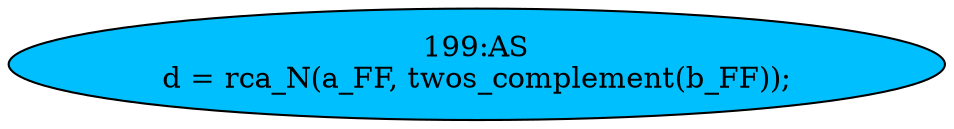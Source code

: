 strict digraph "" {
	node [label="\N"];
	"199:AS"	 [ast="<pyverilog.vparser.ast.Assign object at 0x7f9442a1af10>",
		def_var="['d']",
		fillcolor=deepskyblue,
		label="199:AS
d = rca_N(a_FF, twos_complement(b_FF));",
		statements="[]",
		style=filled,
		typ=Assign,
		use_var="['rca_N', 'a_FF', 'twos_complement', 'b_FF']"];
}
